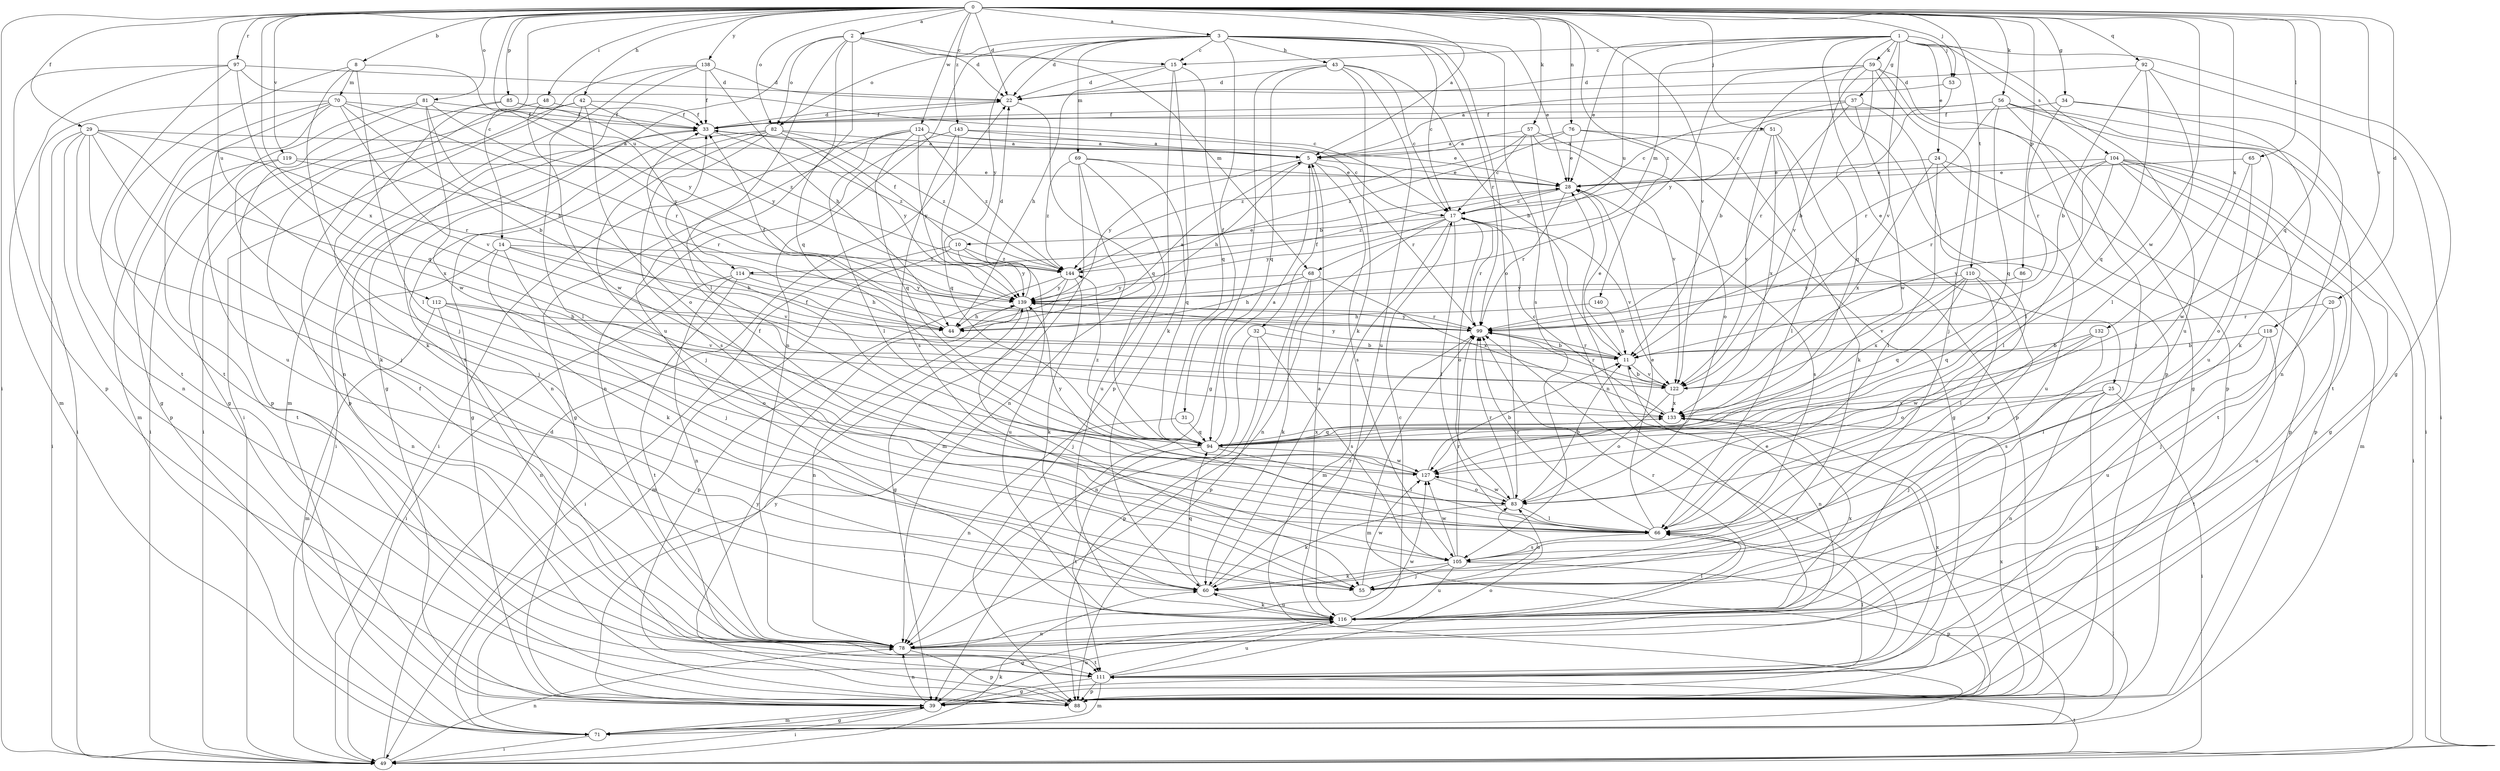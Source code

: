 strict digraph  {
0;
1;
2;
3;
5;
8;
10;
11;
14;
15;
17;
20;
22;
24;
25;
28;
29;
31;
32;
33;
34;
37;
39;
42;
43;
44;
48;
49;
51;
53;
55;
56;
57;
59;
60;
65;
66;
68;
69;
70;
71;
76;
78;
81;
82;
83;
85;
86;
88;
92;
94;
97;
99;
104;
105;
110;
111;
112;
114;
116;
118;
119;
122;
124;
127;
132;
133;
138;
139;
140;
143;
144;
0 -> 2  [label=a];
0 -> 3  [label=a];
0 -> 5  [label=a];
0 -> 8  [label=b];
0 -> 14  [label=c];
0 -> 20  [label=d];
0 -> 22  [label=d];
0 -> 29  [label=f];
0 -> 34  [label=g];
0 -> 42  [label=h];
0 -> 48  [label=i];
0 -> 49  [label=i];
0 -> 51  [label=j];
0 -> 53  [label=j];
0 -> 56  [label=k];
0 -> 57  [label=k];
0 -> 65  [label=l];
0 -> 76  [label=n];
0 -> 81  [label=o];
0 -> 82  [label=o];
0 -> 85  [label=p];
0 -> 86  [label=p];
0 -> 92  [label=q];
0 -> 94  [label=q];
0 -> 97  [label=r];
0 -> 110  [label=t];
0 -> 112  [label=u];
0 -> 114  [label=u];
0 -> 118  [label=v];
0 -> 119  [label=v];
0 -> 122  [label=v];
0 -> 124  [label=w];
0 -> 127  [label=w];
0 -> 132  [label=x];
0 -> 133  [label=x];
0 -> 138  [label=y];
0 -> 140  [label=z];
0 -> 143  [label=z];
1 -> 15  [label=c];
1 -> 24  [label=e];
1 -> 25  [label=e];
1 -> 28  [label=e];
1 -> 37  [label=g];
1 -> 39  [label=g];
1 -> 53  [label=j];
1 -> 59  [label=k];
1 -> 68  [label=m];
1 -> 88  [label=p];
1 -> 104  [label=s];
1 -> 114  [label=u];
1 -> 116  [label=u];
1 -> 122  [label=v];
2 -> 15  [label=c];
2 -> 22  [label=d];
2 -> 66  [label=l];
2 -> 68  [label=m];
2 -> 82  [label=o];
2 -> 94  [label=q];
2 -> 111  [label=t];
2 -> 116  [label=u];
3 -> 15  [label=c];
3 -> 17  [label=c];
3 -> 22  [label=d];
3 -> 28  [label=e];
3 -> 31  [label=f];
3 -> 43  [label=h];
3 -> 69  [label=m];
3 -> 78  [label=n];
3 -> 82  [label=o];
3 -> 83  [label=o];
3 -> 99  [label=r];
3 -> 105  [label=s];
3 -> 139  [label=y];
5 -> 28  [label=e];
5 -> 32  [label=f];
5 -> 44  [label=h];
5 -> 99  [label=r];
5 -> 105  [label=s];
5 -> 139  [label=y];
8 -> 55  [label=j];
8 -> 66  [label=l];
8 -> 70  [label=m];
8 -> 111  [label=t];
8 -> 139  [label=y];
10 -> 33  [label=f];
10 -> 49  [label=i];
10 -> 71  [label=m];
10 -> 116  [label=u];
10 -> 139  [label=y];
10 -> 144  [label=z];
11 -> 28  [label=e];
11 -> 78  [label=n];
11 -> 99  [label=r];
11 -> 122  [label=v];
11 -> 139  [label=y];
14 -> 44  [label=h];
14 -> 55  [label=j];
14 -> 60  [label=k];
14 -> 78  [label=n];
14 -> 122  [label=v];
14 -> 144  [label=z];
15 -> 22  [label=d];
15 -> 44  [label=h];
15 -> 60  [label=k];
15 -> 88  [label=p];
15 -> 94  [label=q];
17 -> 10  [label=b];
17 -> 66  [label=l];
17 -> 71  [label=m];
17 -> 78  [label=n];
17 -> 83  [label=o];
17 -> 99  [label=r];
17 -> 122  [label=v];
17 -> 139  [label=y];
20 -> 55  [label=j];
20 -> 99  [label=r];
20 -> 116  [label=u];
22 -> 33  [label=f];
22 -> 94  [label=q];
24 -> 28  [label=e];
24 -> 66  [label=l];
24 -> 88  [label=p];
24 -> 116  [label=u];
24 -> 133  [label=x];
25 -> 49  [label=i];
25 -> 55  [label=j];
25 -> 78  [label=n];
25 -> 88  [label=p];
25 -> 133  [label=x];
28 -> 17  [label=c];
28 -> 99  [label=r];
28 -> 105  [label=s];
28 -> 144  [label=z];
29 -> 5  [label=a];
29 -> 49  [label=i];
29 -> 55  [label=j];
29 -> 60  [label=k];
29 -> 78  [label=n];
29 -> 88  [label=p];
29 -> 99  [label=r];
29 -> 133  [label=x];
31 -> 78  [label=n];
31 -> 94  [label=q];
32 -> 11  [label=b];
32 -> 78  [label=n];
32 -> 88  [label=p];
32 -> 105  [label=s];
33 -> 5  [label=a];
33 -> 22  [label=d];
33 -> 49  [label=i];
33 -> 144  [label=z];
34 -> 33  [label=f];
34 -> 60  [label=k];
34 -> 78  [label=n];
34 -> 99  [label=r];
37 -> 17  [label=c];
37 -> 33  [label=f];
37 -> 66  [label=l];
37 -> 99  [label=r];
37 -> 127  [label=w];
39 -> 49  [label=i];
39 -> 71  [label=m];
39 -> 78  [label=n];
39 -> 99  [label=r];
39 -> 116  [label=u];
39 -> 139  [label=y];
42 -> 33  [label=f];
42 -> 49  [label=i];
42 -> 66  [label=l];
42 -> 83  [label=o];
42 -> 88  [label=p];
42 -> 144  [label=z];
43 -> 11  [label=b];
43 -> 17  [label=c];
43 -> 22  [label=d];
43 -> 39  [label=g];
43 -> 60  [label=k];
43 -> 94  [label=q];
43 -> 116  [label=u];
44 -> 5  [label=a];
44 -> 33  [label=f];
48 -> 33  [label=f];
48 -> 78  [label=n];
48 -> 127  [label=w];
49 -> 22  [label=d];
49 -> 60  [label=k];
49 -> 78  [label=n];
49 -> 111  [label=t];
51 -> 5  [label=a];
51 -> 66  [label=l];
51 -> 88  [label=p];
51 -> 122  [label=v];
51 -> 133  [label=x];
53 -> 5  [label=a];
53 -> 11  [label=b];
55 -> 83  [label=o];
55 -> 127  [label=w];
56 -> 17  [label=c];
56 -> 33  [label=f];
56 -> 49  [label=i];
56 -> 55  [label=j];
56 -> 94  [label=q];
56 -> 99  [label=r];
56 -> 111  [label=t];
56 -> 116  [label=u];
57 -> 5  [label=a];
57 -> 17  [label=c];
57 -> 78  [label=n];
57 -> 83  [label=o];
57 -> 122  [label=v];
57 -> 144  [label=z];
59 -> 11  [label=b];
59 -> 22  [label=d];
59 -> 39  [label=g];
59 -> 55  [label=j];
59 -> 88  [label=p];
59 -> 94  [label=q];
59 -> 122  [label=v];
59 -> 139  [label=y];
60 -> 94  [label=q];
60 -> 99  [label=r];
60 -> 116  [label=u];
65 -> 28  [label=e];
65 -> 83  [label=o];
65 -> 127  [label=w];
66 -> 28  [label=e];
66 -> 33  [label=f];
66 -> 99  [label=r];
66 -> 105  [label=s];
68 -> 44  [label=h];
68 -> 60  [label=k];
68 -> 88  [label=p];
68 -> 133  [label=x];
68 -> 139  [label=y];
69 -> 28  [label=e];
69 -> 71  [label=m];
69 -> 78  [label=n];
69 -> 94  [label=q];
69 -> 116  [label=u];
69 -> 144  [label=z];
70 -> 11  [label=b];
70 -> 33  [label=f];
70 -> 39  [label=g];
70 -> 49  [label=i];
70 -> 71  [label=m];
70 -> 99  [label=r];
70 -> 116  [label=u];
70 -> 122  [label=v];
71 -> 39  [label=g];
71 -> 49  [label=i];
71 -> 66  [label=l];
76 -> 5  [label=a];
76 -> 28  [label=e];
76 -> 39  [label=g];
76 -> 60  [label=k];
76 -> 144  [label=z];
78 -> 33  [label=f];
78 -> 88  [label=p];
78 -> 111  [label=t];
78 -> 127  [label=w];
81 -> 33  [label=f];
81 -> 44  [label=h];
81 -> 49  [label=i];
81 -> 88  [label=p];
81 -> 127  [label=w];
81 -> 139  [label=y];
82 -> 5  [label=a];
82 -> 39  [label=g];
82 -> 55  [label=j];
82 -> 78  [label=n];
82 -> 105  [label=s];
82 -> 139  [label=y];
82 -> 144  [label=z];
83 -> 11  [label=b];
83 -> 60  [label=k];
83 -> 66  [label=l];
83 -> 99  [label=r];
83 -> 127  [label=w];
85 -> 33  [label=f];
85 -> 39  [label=g];
85 -> 60  [label=k];
85 -> 139  [label=y];
86 -> 94  [label=q];
86 -> 139  [label=y];
88 -> 28  [label=e];
88 -> 133  [label=x];
88 -> 139  [label=y];
92 -> 11  [label=b];
92 -> 22  [label=d];
92 -> 49  [label=i];
92 -> 66  [label=l];
92 -> 94  [label=q];
94 -> 5  [label=a];
94 -> 66  [label=l];
94 -> 111  [label=t];
94 -> 127  [label=w];
94 -> 133  [label=x];
94 -> 144  [label=z];
97 -> 17  [label=c];
97 -> 22  [label=d];
97 -> 71  [label=m];
97 -> 88  [label=p];
97 -> 94  [label=q];
97 -> 111  [label=t];
99 -> 11  [label=b];
99 -> 71  [label=m];
99 -> 139  [label=y];
104 -> 28  [label=e];
104 -> 39  [label=g];
104 -> 49  [label=i];
104 -> 66  [label=l];
104 -> 71  [label=m];
104 -> 88  [label=p];
104 -> 99  [label=r];
104 -> 111  [label=t];
104 -> 122  [label=v];
105 -> 55  [label=j];
105 -> 60  [label=k];
105 -> 88  [label=p];
105 -> 99  [label=r];
105 -> 116  [label=u];
105 -> 127  [label=w];
110 -> 66  [label=l];
110 -> 94  [label=q];
110 -> 105  [label=s];
110 -> 122  [label=v];
110 -> 133  [label=x];
110 -> 139  [label=y];
111 -> 39  [label=g];
111 -> 66  [label=l];
111 -> 71  [label=m];
111 -> 83  [label=o];
111 -> 88  [label=p];
111 -> 116  [label=u];
111 -> 133  [label=x];
112 -> 44  [label=h];
112 -> 71  [label=m];
112 -> 78  [label=n];
112 -> 83  [label=o];
112 -> 122  [label=v];
114 -> 44  [label=h];
114 -> 49  [label=i];
114 -> 78  [label=n];
114 -> 111  [label=t];
114 -> 139  [label=y];
116 -> 5  [label=a];
116 -> 17  [label=c];
116 -> 39  [label=g];
116 -> 60  [label=k];
116 -> 66  [label=l];
116 -> 78  [label=n];
116 -> 99  [label=r];
116 -> 133  [label=x];
118 -> 11  [label=b];
118 -> 66  [label=l];
118 -> 111  [label=t];
118 -> 116  [label=u];
119 -> 28  [label=e];
119 -> 55  [label=j];
119 -> 99  [label=r];
119 -> 111  [label=t];
122 -> 11  [label=b];
122 -> 83  [label=o];
122 -> 99  [label=r];
122 -> 133  [label=x];
124 -> 5  [label=a];
124 -> 28  [label=e];
124 -> 39  [label=g];
124 -> 49  [label=i];
124 -> 66  [label=l];
124 -> 94  [label=q];
124 -> 139  [label=y];
124 -> 144  [label=z];
127 -> 11  [label=b];
127 -> 33  [label=f];
127 -> 83  [label=o];
127 -> 139  [label=y];
132 -> 11  [label=b];
132 -> 83  [label=o];
132 -> 105  [label=s];
132 -> 127  [label=w];
133 -> 17  [label=c];
133 -> 94  [label=q];
138 -> 22  [label=d];
138 -> 33  [label=f];
138 -> 39  [label=g];
138 -> 44  [label=h];
138 -> 49  [label=i];
138 -> 71  [label=m];
139 -> 22  [label=d];
139 -> 44  [label=h];
139 -> 55  [label=j];
139 -> 78  [label=n];
139 -> 99  [label=r];
140 -> 11  [label=b];
140 -> 44  [label=h];
143 -> 5  [label=a];
143 -> 17  [label=c];
143 -> 78  [label=n];
143 -> 94  [label=q];
143 -> 105  [label=s];
144 -> 28  [label=e];
144 -> 39  [label=g];
144 -> 60  [label=k];
144 -> 88  [label=p];
144 -> 139  [label=y];
}
